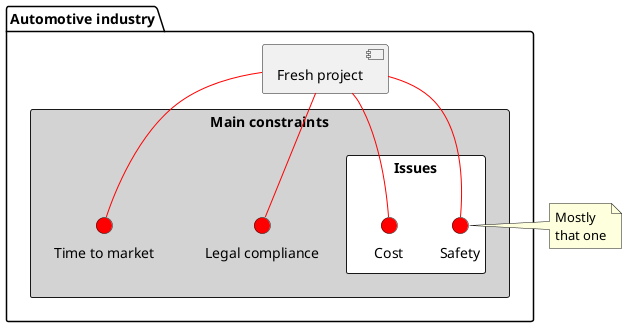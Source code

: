 @startuml

package "Automotive industry" {

    rectangle "Main constraints" #LightGray {
        () "Legal compliance" as LC #Red
        () "Time to market" as TTM #Red

        rectangle "Issues" #White {
        () "Cost" as C #Red
            () "Safety" as S #Red
        }
    }
    
    [Fresh project] -down- TTM #Red
    [Fresh project] -down- S #Red
    [Fresh project] -down- LC #Red
    [Fresh project] -down- C #Red

}

note right of S : Mostly\nthat one
 
@enduml
